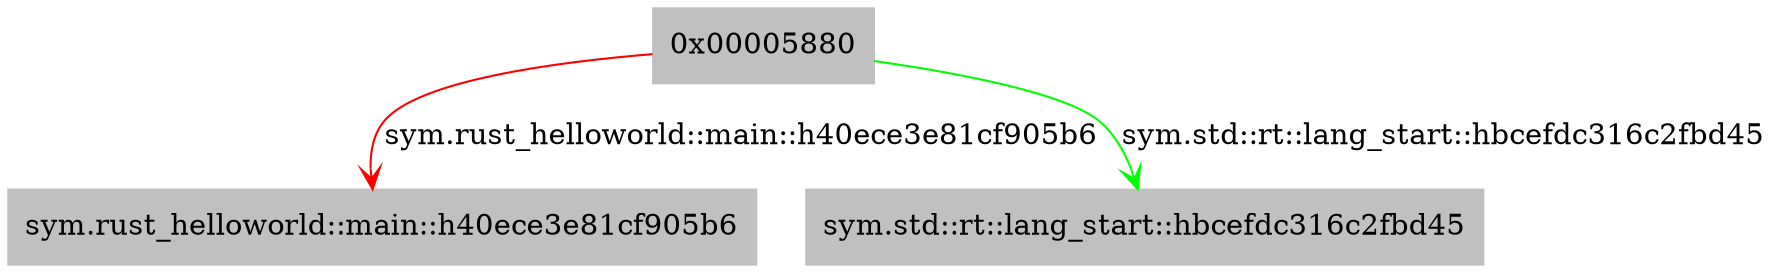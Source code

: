 digraph code {
	graph [bgcolor=white fontname="Courier"];
	node [color=gray, style=filled shape=box];
	edge [arrowhead="vee"];
	"0x00005880" -> "0x00005870" [label="sym.rust_helloworld::main::h40ece3e81cf905b6" color="red" URL="sym.rust_helloworld::main::h40ece3e81cf905b6/0x00005870"];
	"0x00005870" [label="sym.rust_helloworld::main::h40ece3e81cf905b6" URL="sym.rust_helloworld::main::h40ece3e81cf905b6/0x00005870"];
	"0x00005880" -> "0x0000c8b0" [label="sym.std::rt::lang_start::hbcefdc316c2fbd45" color="green" URL="sym.std::rt::lang_start::hbcefdc316c2fbd45/0x0000c8b0"];
	"0x0000c8b0" [label="sym.std::rt::lang_start::hbcefdc316c2fbd45" URL="sym.std::rt::lang_start::hbcefdc316c2fbd45/0x0000c8b0"];
}
